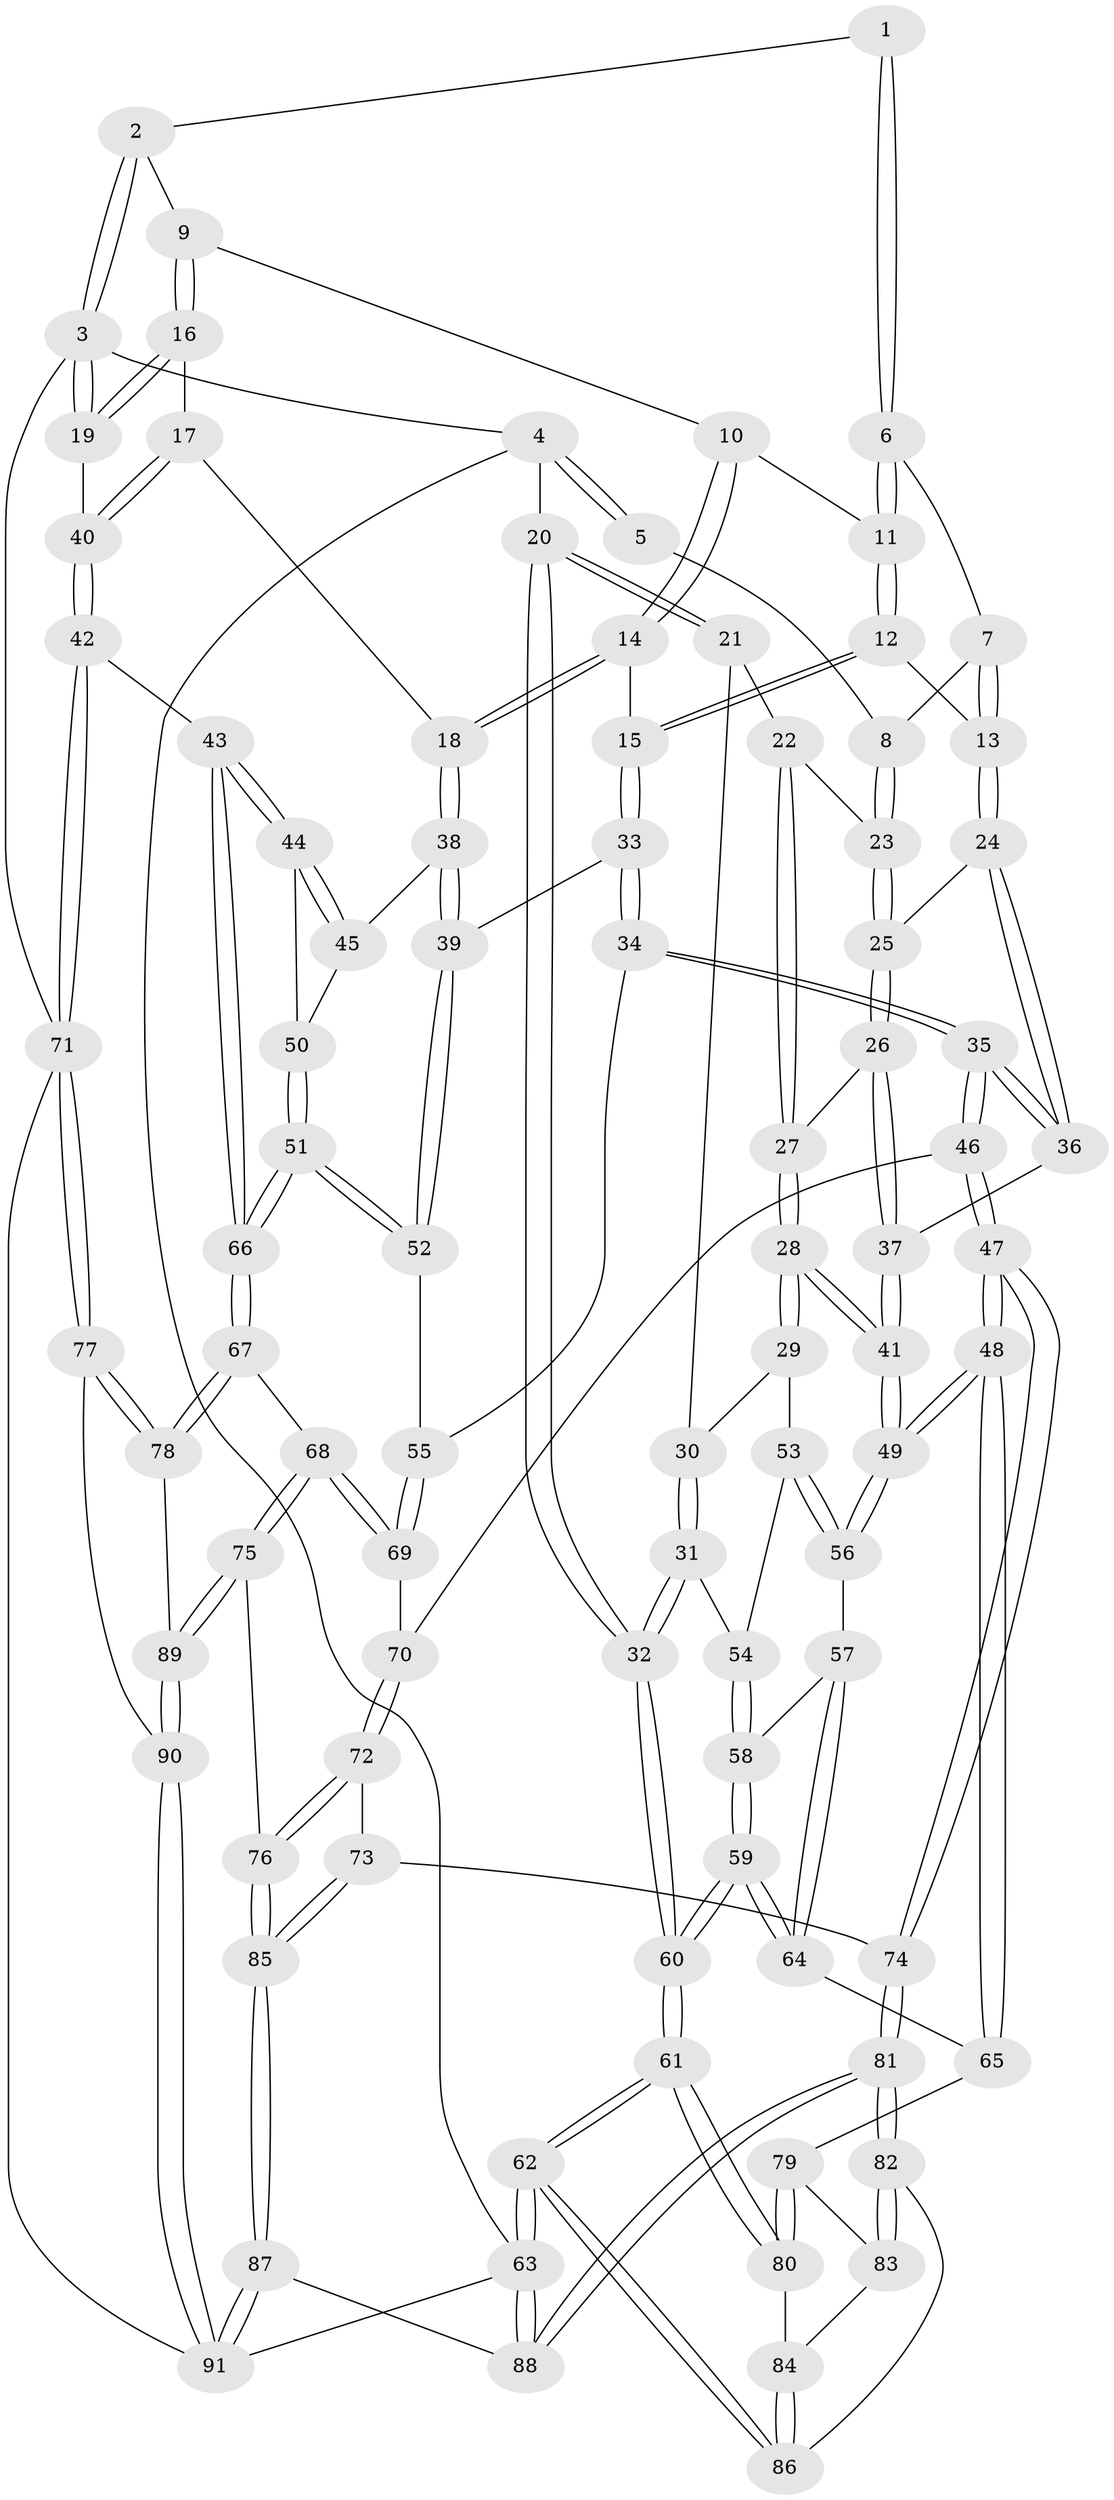// coarse degree distribution, {5: 0.4444444444444444, 7: 0.037037037037037035, 3: 0.1111111111111111, 4: 0.2777777777777778, 6: 0.1111111111111111, 2: 0.018518518518518517}
// Generated by graph-tools (version 1.1) at 2025/21/03/04/25 18:21:30]
// undirected, 91 vertices, 224 edges
graph export_dot {
graph [start="1"]
  node [color=gray90,style=filled];
  1 [pos="+0.5351418859480883+0"];
  2 [pos="+1+0"];
  3 [pos="+1+0"];
  4 [pos="+0+0"];
  5 [pos="+0.2703094861402165+0"];
  6 [pos="+0.5284125776036432+0"];
  7 [pos="+0.42228693490743024+0.0337638563537925"];
  8 [pos="+0.26248156146672624+0.11979112977341912"];
  9 [pos="+0.8742434555609185+0.06841375047431239"];
  10 [pos="+0.7070257897065726+0.10235700308525825"];
  11 [pos="+0.5619084432394529+0.0069859550640005205"];
  12 [pos="+0.5744523518347887+0.1971138046777635"];
  13 [pos="+0.40017412852881173+0.230102948820439"];
  14 [pos="+0.7429549925598942+0.23557388573151297"];
  15 [pos="+0.5990130460238252+0.23377900736083917"];
  16 [pos="+0.8694467932822169+0.13516551581038183"];
  17 [pos="+0.8436244353606953+0.225388504643211"];
  18 [pos="+0.8078666017850804+0.2556664123924718"];
  19 [pos="+1+0.24032901609945084"];
  20 [pos="+0+0"];
  21 [pos="+0.08370423244285484+0.0893413352314946"];
  22 [pos="+0.12809537143724398+0.1099533903157892"];
  23 [pos="+0.26221602230254853+0.12006591984399344"];
  24 [pos="+0.39017267425284535+0.23914587079927796"];
  25 [pos="+0.2934405316000527+0.18590893781003287"];
  26 [pos="+0.21225506690246582+0.30337189583709434"];
  27 [pos="+0.20379587266834745+0.30537712421250873"];
  28 [pos="+0.16489877293020544+0.34296971372687685"];
  29 [pos="+0.1399904970348717+0.34330191865804693"];
  30 [pos="+0.0842364961366189+0.26036382762949123"];
  31 [pos="+0+0.3168525317524348"];
  32 [pos="+0+0.29635138676548645"];
  33 [pos="+0.5845833676318328+0.29139602017052446"];
  34 [pos="+0.4839770875936006+0.40840390356287387"];
  35 [pos="+0.4676792625270296+0.41530435399686383"];
  36 [pos="+0.3844401375615055+0.3179113347764877"];
  37 [pos="+0.3159710965986654+0.3347402949533029"];
  38 [pos="+0.8058154731000514+0.30532384104296384"];
  39 [pos="+0.6709165041070718+0.3852295763534259"];
  40 [pos="+1+0.35108585341977544"];
  41 [pos="+0.24806892344111384+0.5252533550766112"];
  42 [pos="+1+0.43955468439058426"];
  43 [pos="+1+0.4557983466242466"];
  44 [pos="+0.9947867716498405+0.4526389684202881"];
  45 [pos="+0.8098980093124328+0.31818473247614815"];
  46 [pos="+0.4290458829941163+0.5152495723812384"];
  47 [pos="+0.2780358514777869+0.5680014442006526"];
  48 [pos="+0.26014627898087717+0.5603779583494973"];
  49 [pos="+0.24888654523927892+0.5301445112931439"];
  50 [pos="+0.7896813579939476+0.45353603214447374"];
  51 [pos="+0.7570753845463843+0.509547148921255"];
  52 [pos="+0.6659370905625117+0.440718852728273"];
  53 [pos="+0.10700734926102176+0.3611697187439378"];
  54 [pos="+0.07551361241462809+0.3687297515803742"];
  55 [pos="+0.6159770822382649+0.454368655472417"];
  56 [pos="+0.1117423983757865+0.46095571394530943"];
  57 [pos="+0.08527265729681144+0.4704899736331351"];
  58 [pos="+0.04938659531887316+0.44149290592189305"];
  59 [pos="+0+0.5627815308709474"];
  60 [pos="+0+0.5824604269419412"];
  61 [pos="+0+0.7274852054683696"];
  62 [pos="+0+0.9233707123265293"];
  63 [pos="+0+1"];
  64 [pos="+0.06925650704708111+0.5552867004816019"];
  65 [pos="+0.18412745039117467+0.5907705753130283"];
  66 [pos="+0.7732222130358565+0.6469685727459152"];
  67 [pos="+0.7676866913731913+0.6691770511325491"];
  68 [pos="+0.7402577950930967+0.6907208772914725"];
  69 [pos="+0.6029784120117969+0.5730696363497172"];
  70 [pos="+0.45200739418793107+0.5376320996481151"];
  71 [pos="+1+0.7383743996504808"];
  72 [pos="+0.49996654269490576+0.7024683343520618"];
  73 [pos="+0.38793759640981595+0.7247821746335966"];
  74 [pos="+0.31789367786810796+0.7274826201715552"];
  75 [pos="+0.7103475097271864+0.7424518662674436"];
  76 [pos="+0.6303149154061733+0.7966018551491499"];
  77 [pos="+1+0.7390259706132876"];
  78 [pos="+1+0.7342261397145374"];
  79 [pos="+0.1615730123103042+0.6257287221570262"];
  80 [pos="+0+0.7295886766467345"];
  81 [pos="+0.2655566063085041+0.9016445386474394"];
  82 [pos="+0.23714786257103962+0.8810962312555158"];
  83 [pos="+0.14659817803157107+0.689977243458317"];
  84 [pos="+0.06418947822415562+0.7597511318433053"];
  85 [pos="+0.5596396043999611+0.9307404332119604"];
  86 [pos="+0.16847365061968822+0.8504360095771649"];
  87 [pos="+0.49353805718105326+1"];
  88 [pos="+0.3222194146739898+1"];
  89 [pos="+0.8525110311466535+0.9136200910754915"];
  90 [pos="+0.8616847737210271+0.941563415516598"];
  91 [pos="+0.9341820126243059+1"];
  1 -- 2;
  1 -- 6;
  1 -- 6;
  2 -- 3;
  2 -- 3;
  2 -- 9;
  3 -- 4;
  3 -- 19;
  3 -- 19;
  3 -- 71;
  4 -- 5;
  4 -- 5;
  4 -- 20;
  4 -- 63;
  5 -- 8;
  6 -- 7;
  6 -- 11;
  6 -- 11;
  7 -- 8;
  7 -- 13;
  7 -- 13;
  8 -- 23;
  8 -- 23;
  9 -- 10;
  9 -- 16;
  9 -- 16;
  10 -- 11;
  10 -- 14;
  10 -- 14;
  11 -- 12;
  11 -- 12;
  12 -- 13;
  12 -- 15;
  12 -- 15;
  13 -- 24;
  13 -- 24;
  14 -- 15;
  14 -- 18;
  14 -- 18;
  15 -- 33;
  15 -- 33;
  16 -- 17;
  16 -- 19;
  16 -- 19;
  17 -- 18;
  17 -- 40;
  17 -- 40;
  18 -- 38;
  18 -- 38;
  19 -- 40;
  20 -- 21;
  20 -- 21;
  20 -- 32;
  20 -- 32;
  21 -- 22;
  21 -- 30;
  22 -- 23;
  22 -- 27;
  22 -- 27;
  23 -- 25;
  23 -- 25;
  24 -- 25;
  24 -- 36;
  24 -- 36;
  25 -- 26;
  25 -- 26;
  26 -- 27;
  26 -- 37;
  26 -- 37;
  27 -- 28;
  27 -- 28;
  28 -- 29;
  28 -- 29;
  28 -- 41;
  28 -- 41;
  29 -- 30;
  29 -- 53;
  30 -- 31;
  30 -- 31;
  31 -- 32;
  31 -- 32;
  31 -- 54;
  32 -- 60;
  32 -- 60;
  33 -- 34;
  33 -- 34;
  33 -- 39;
  34 -- 35;
  34 -- 35;
  34 -- 55;
  35 -- 36;
  35 -- 36;
  35 -- 46;
  35 -- 46;
  36 -- 37;
  37 -- 41;
  37 -- 41;
  38 -- 39;
  38 -- 39;
  38 -- 45;
  39 -- 52;
  39 -- 52;
  40 -- 42;
  40 -- 42;
  41 -- 49;
  41 -- 49;
  42 -- 43;
  42 -- 71;
  42 -- 71;
  43 -- 44;
  43 -- 44;
  43 -- 66;
  43 -- 66;
  44 -- 45;
  44 -- 45;
  44 -- 50;
  45 -- 50;
  46 -- 47;
  46 -- 47;
  46 -- 70;
  47 -- 48;
  47 -- 48;
  47 -- 74;
  47 -- 74;
  48 -- 49;
  48 -- 49;
  48 -- 65;
  48 -- 65;
  49 -- 56;
  49 -- 56;
  50 -- 51;
  50 -- 51;
  51 -- 52;
  51 -- 52;
  51 -- 66;
  51 -- 66;
  52 -- 55;
  53 -- 54;
  53 -- 56;
  53 -- 56;
  54 -- 58;
  54 -- 58;
  55 -- 69;
  55 -- 69;
  56 -- 57;
  57 -- 58;
  57 -- 64;
  57 -- 64;
  58 -- 59;
  58 -- 59;
  59 -- 60;
  59 -- 60;
  59 -- 64;
  59 -- 64;
  60 -- 61;
  60 -- 61;
  61 -- 62;
  61 -- 62;
  61 -- 80;
  61 -- 80;
  62 -- 63;
  62 -- 63;
  62 -- 86;
  62 -- 86;
  63 -- 88;
  63 -- 88;
  63 -- 91;
  64 -- 65;
  65 -- 79;
  66 -- 67;
  66 -- 67;
  67 -- 68;
  67 -- 78;
  67 -- 78;
  68 -- 69;
  68 -- 69;
  68 -- 75;
  68 -- 75;
  69 -- 70;
  70 -- 72;
  70 -- 72;
  71 -- 77;
  71 -- 77;
  71 -- 91;
  72 -- 73;
  72 -- 76;
  72 -- 76;
  73 -- 74;
  73 -- 85;
  73 -- 85;
  74 -- 81;
  74 -- 81;
  75 -- 76;
  75 -- 89;
  75 -- 89;
  76 -- 85;
  76 -- 85;
  77 -- 78;
  77 -- 78;
  77 -- 90;
  78 -- 89;
  79 -- 80;
  79 -- 80;
  79 -- 83;
  80 -- 84;
  81 -- 82;
  81 -- 82;
  81 -- 88;
  81 -- 88;
  82 -- 83;
  82 -- 83;
  82 -- 86;
  83 -- 84;
  84 -- 86;
  84 -- 86;
  85 -- 87;
  85 -- 87;
  87 -- 88;
  87 -- 91;
  87 -- 91;
  89 -- 90;
  89 -- 90;
  90 -- 91;
  90 -- 91;
}
